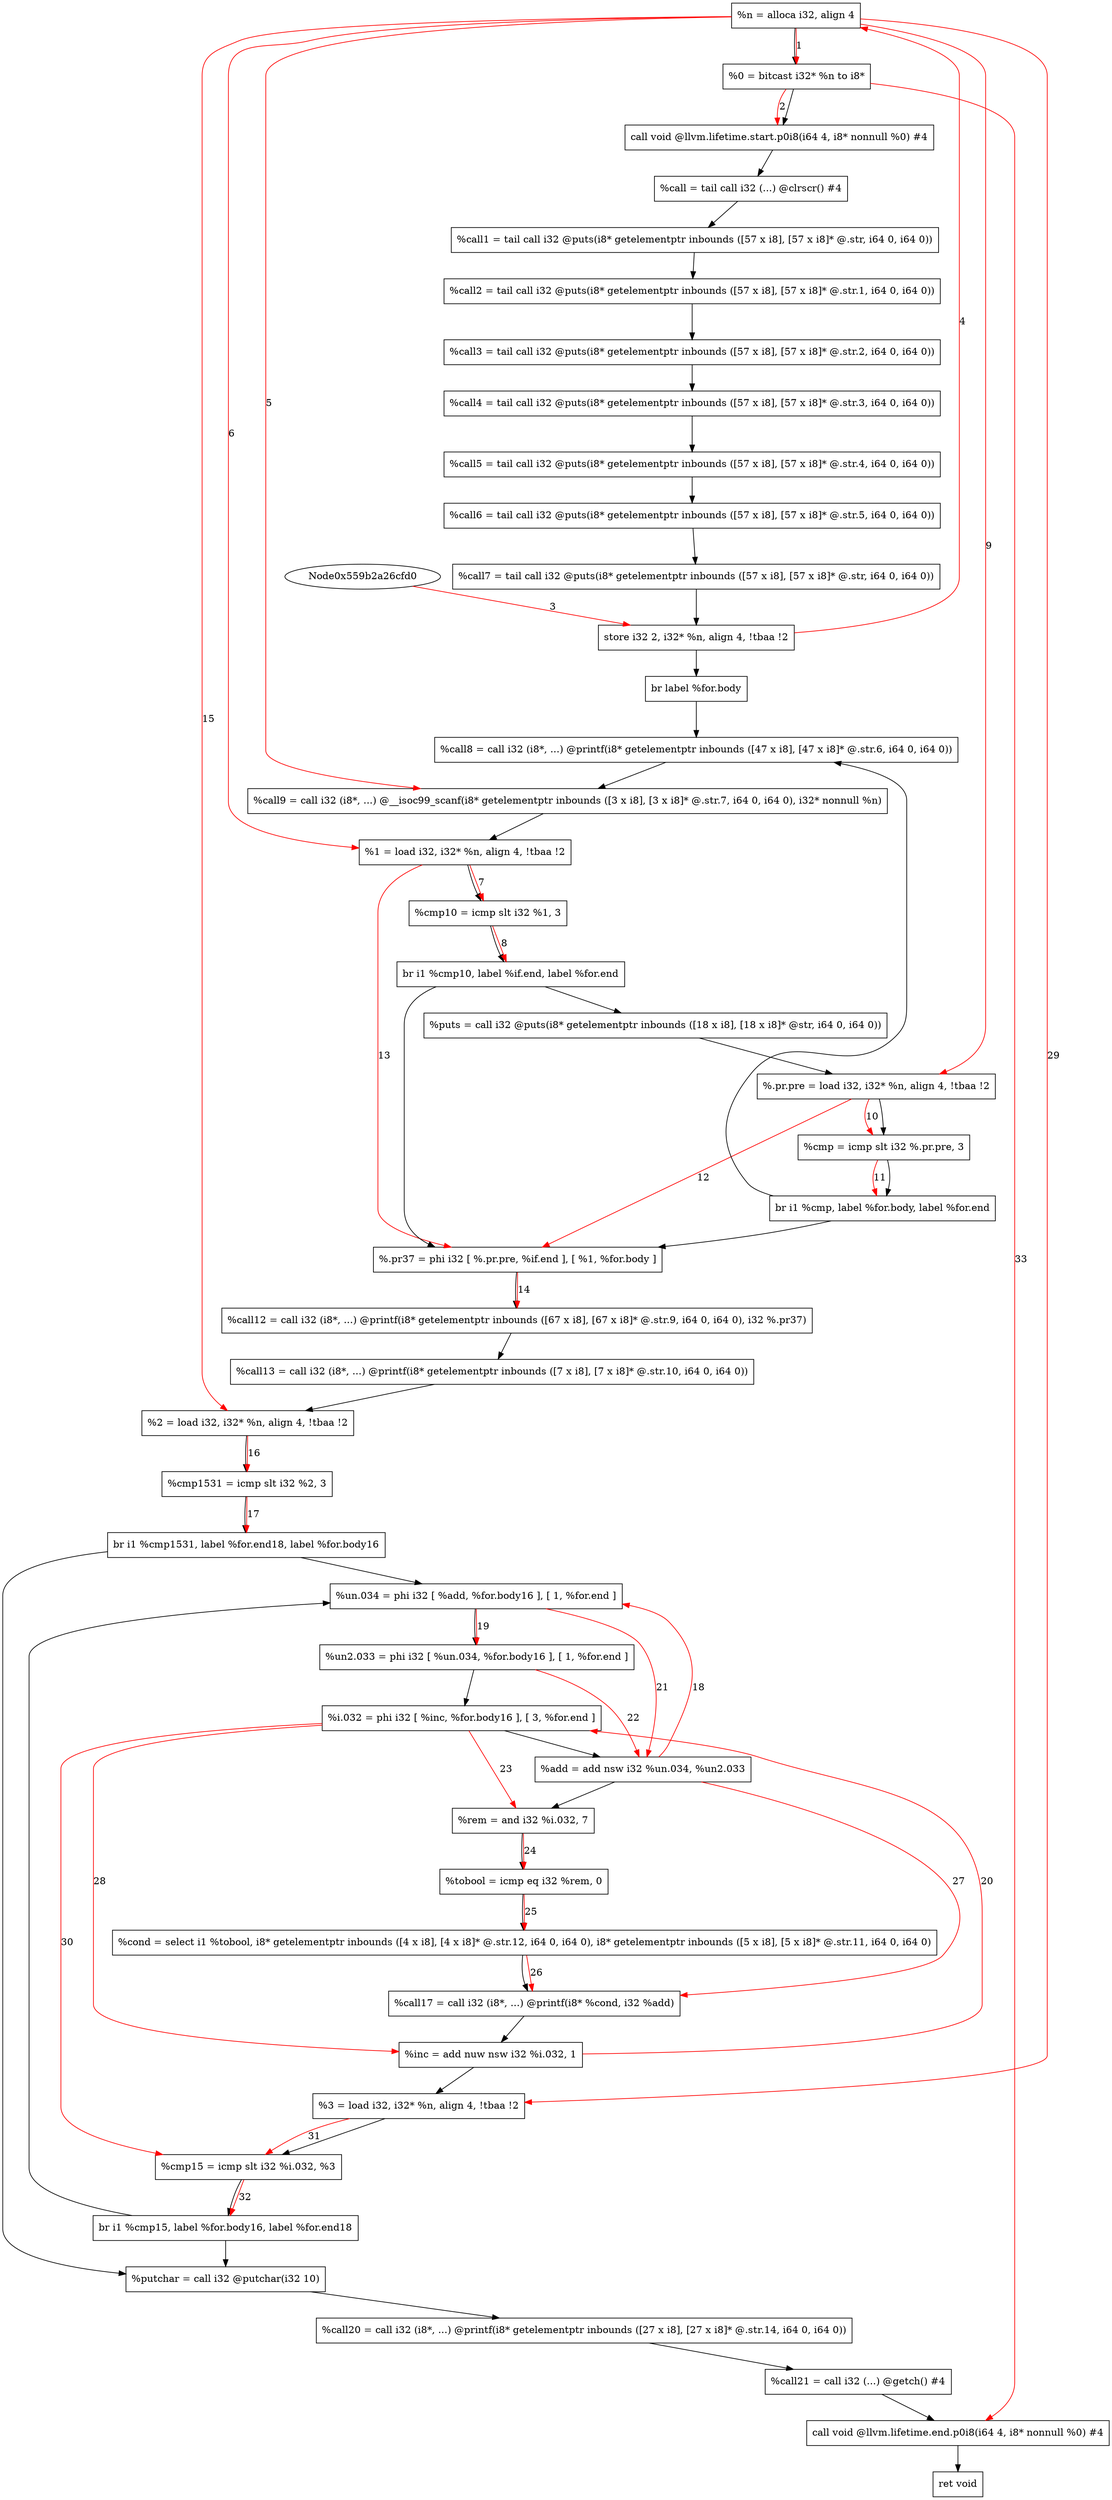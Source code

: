 digraph "CDFG for'func' function" {
	Node0x559b2a26b608[shape=record, label="  %n = alloca i32, align 4"]
	Node0x559b2a26bcc8[shape=record, label="  %0 = bitcast i32* %n to i8*"]
	Node0x559b2a26c128[shape=record, label="  call void @llvm.lifetime.start.p0i8(i64 4, i8* nonnull %0) #4"]
	Node0x559b2a26c288[shape=record, label="  %call = tail call i32 (...) @clrscr() #4"]
	Node0x559b2a26c6f0[shape=record, label="  %call1 = tail call i32 @puts(i8* getelementptr inbounds ([57 x i8], [57 x i8]* @.str, i64 0, i64 0))"]
	Node0x559b2a26c880[shape=record, label="  %call2 = tail call i32 @puts(i8* getelementptr inbounds ([57 x i8], [57 x i8]* @.str.1, i64 0, i64 0))"]
	Node0x559b2a26c9f0[shape=record, label="  %call3 = tail call i32 @puts(i8* getelementptr inbounds ([57 x i8], [57 x i8]* @.str.2, i64 0, i64 0))"]
	Node0x559b2a26cb60[shape=record, label="  %call4 = tail call i32 @puts(i8* getelementptr inbounds ([57 x i8], [57 x i8]* @.str.3, i64 0, i64 0))"]
	Node0x559b2a26ccd0[shape=record, label="  %call5 = tail call i32 @puts(i8* getelementptr inbounds ([57 x i8], [57 x i8]* @.str.4, i64 0, i64 0))"]
	Node0x559b2a26ce40[shape=record, label="  %call6 = tail call i32 @puts(i8* getelementptr inbounds ([57 x i8], [57 x i8]* @.str.5, i64 0, i64 0))"]
	Node0x559b2a26cf30[shape=record, label="  %call7 = tail call i32 @puts(i8* getelementptr inbounds ([57 x i8], [57 x i8]* @.str, i64 0, i64 0))"]
	Node0x559b2a26d030[shape=record, label="  store i32 2, i32* %n, align 4, !tbaa !2"]
	Node0x559b2a26e028[shape=record, label="  br label %for.body"]
	Node0x559b2a26e170[shape=record, label="  %call8 = call i32 (i8*, ...) @printf(i8* getelementptr inbounds ([47 x i8], [47 x i8]* @.str.6, i64 0, i64 0))"]
	Node0x559b2a26e3d8[shape=record, label="  %call9 = call i32 (i8*, ...) @__isoc99_scanf(i8* getelementptr inbounds ([3 x i8], [3 x i8]* @.str.7, i64 0, i64 0), i32* nonnull %n)"]
	Node0x559b2a26e638[shape=record, label="  %1 = load i32, i32* %n, align 4, !tbaa !2"]
	Node0x559b2a26ed10[shape=record, label="  %cmp10 = icmp slt i32 %1, 3"]
	Node0x559b2a26ef38[shape=record, label="  br i1 %cmp10, label %if.end, label %for.end"]
	Node0x559b2a26f050[shape=record, label="  %puts = call i32 @puts(i8* getelementptr inbounds ([18 x i8], [18 x i8]* @str, i64 0, i64 0))"]
	Node0x559b2a26edd8[shape=record, label="  %.pr.pre = load i32, i32* %n, align 4, !tbaa !2"]
	Node0x559b2a26f140[shape=record, label="  %cmp = icmp slt i32 %.pr.pre, 3"]
	Node0x559b2a26f1e8[shape=record, label="  br i1 %cmp, label %for.body, label %for.end"]
	Node0x559b2a26f238[shape=record, label="  %.pr37 = phi i32 [ %.pr.pre, %if.end ], [ %1, %for.body ]"]
	Node0x559b2a26f3d8[shape=record, label="  %call12 = call i32 (i8*, ...) @printf(i8* getelementptr inbounds ([67 x i8], [67 x i8]* @.str.9, i64 0, i64 0), i32 %.pr37)"]
	Node0x559b2a26f550[shape=record, label="  %call13 = call i32 (i8*, ...) @printf(i8* getelementptr inbounds ([7 x i8], [7 x i8]* @.str.10, i64 0, i64 0))"]
	Node0x559b2a26eea8[shape=record, label="  %2 = load i32, i32* %n, align 4, !tbaa !2"]
	Node0x559b2a26f650[shape=record, label="  %cmp1531 = icmp slt i32 %2, 3"]
	Node0x559b2a26fbb8[shape=record, label="  br i1 %cmp1531, label %for.end18, label %for.body16"]
	Node0x559b2a26fc58[shape=record, label="  %un.034 = phi i32 [ %add, %for.body16 ], [ 1, %for.end ]"]
	Node0x559b2a26fd18[shape=record, label="  %un2.033 = phi i32 [ %un.034, %for.body16 ], [ 1, %for.end ]"]
	Node0x559b2a270698[shape=record, label="  %i.032 = phi i32 [ %inc, %for.body16 ], [ 3, %for.end ]"]
	Node0x559b2a270780[shape=record, label="  %add = add nsw i32 %un.034, %un2.033"]
	Node0x559b2a2707f0[shape=record, label="  %rem = and i32 %i.032, 7"]
	Node0x559b2a2708b0[shape=record, label="  %tobool = icmp eq i32 %rem, 0"]
	Node0x559b2a270a78[shape=record, label="  %cond = select i1 %tobool, i8* getelementptr inbounds ([4 x i8], [4 x i8]* @.str.12, i64 0, i64 0), i8* getelementptr inbounds ([5 x i8], [5 x i8]* @.str.11, i64 0, i64 0)"]
	Node0x559b2a270b08[shape=record, label="  %call17 = call i32 (i8*, ...) @printf(i8* %cond, i32 %add)"]
	Node0x559b2a270c00[shape=record, label="  %inc = add nuw nsw i32 %i.032, 1"]
	Node0x559b2a270648[shape=record, label="  %3 = load i32, i32* %n, align 4, !tbaa !2"]
	Node0x559b2a270c70[shape=record, label="  %cmp15 = icmp slt i32 %i.032, %3"]
	Node0x559b2a270d18[shape=record, label="  br i1 %cmp15, label %for.body16, label %for.end18"]
	Node0x559b2a270e70[shape=record, label="  %putchar = call i32 @putchar(i32 10)"]
	Node0x559b2a271000[shape=record, label="  %call20 = call i32 (i8*, ...) @printf(i8* getelementptr inbounds ([27 x i8], [27 x i8]* @.str.14, i64 0, i64 0))"]
	Node0x559b2a2711b8[shape=record, label="  %call21 = call i32 (...) @getch() #4"]
	Node0x559b2a2714a8[shape=record, label="  call void @llvm.lifetime.end.p0i8(i64 4, i8* nonnull %0) #4"]
	Node0x559b2a271550[shape=record, label="  ret void"]
	Node0x559b2a26b608 -> Node0x559b2a26bcc8
	Node0x559b2a26bcc8 -> Node0x559b2a26c128
	Node0x559b2a26c128 -> Node0x559b2a26c288
	Node0x559b2a26c288 -> Node0x559b2a26c6f0
	Node0x559b2a26c6f0 -> Node0x559b2a26c880
	Node0x559b2a26c880 -> Node0x559b2a26c9f0
	Node0x559b2a26c9f0 -> Node0x559b2a26cb60
	Node0x559b2a26cb60 -> Node0x559b2a26ccd0
	Node0x559b2a26ccd0 -> Node0x559b2a26ce40
	Node0x559b2a26ce40 -> Node0x559b2a26cf30
	Node0x559b2a26cf30 -> Node0x559b2a26d030
	Node0x559b2a26d030 -> Node0x559b2a26e028
	Node0x559b2a26e028 -> Node0x559b2a26e170
	Node0x559b2a26e170 -> Node0x559b2a26e3d8
	Node0x559b2a26e3d8 -> Node0x559b2a26e638
	Node0x559b2a26e638 -> Node0x559b2a26ed10
	Node0x559b2a26ed10 -> Node0x559b2a26ef38
	Node0x559b2a26ef38 -> Node0x559b2a26f050
	Node0x559b2a26ef38 -> Node0x559b2a26f238
	Node0x559b2a26f050 -> Node0x559b2a26edd8
	Node0x559b2a26edd8 -> Node0x559b2a26f140
	Node0x559b2a26f140 -> Node0x559b2a26f1e8
	Node0x559b2a26f1e8 -> Node0x559b2a26e170
	Node0x559b2a26f1e8 -> Node0x559b2a26f238
	Node0x559b2a26f238 -> Node0x559b2a26f3d8
	Node0x559b2a26f3d8 -> Node0x559b2a26f550
	Node0x559b2a26f550 -> Node0x559b2a26eea8
	Node0x559b2a26eea8 -> Node0x559b2a26f650
	Node0x559b2a26f650 -> Node0x559b2a26fbb8
	Node0x559b2a26fbb8 -> Node0x559b2a270e70
	Node0x559b2a26fbb8 -> Node0x559b2a26fc58
	Node0x559b2a26fc58 -> Node0x559b2a26fd18
	Node0x559b2a26fd18 -> Node0x559b2a270698
	Node0x559b2a270698 -> Node0x559b2a270780
	Node0x559b2a270780 -> Node0x559b2a2707f0
	Node0x559b2a2707f0 -> Node0x559b2a2708b0
	Node0x559b2a2708b0 -> Node0x559b2a270a78
	Node0x559b2a270a78 -> Node0x559b2a270b08
	Node0x559b2a270b08 -> Node0x559b2a270c00
	Node0x559b2a270c00 -> Node0x559b2a270648
	Node0x559b2a270648 -> Node0x559b2a270c70
	Node0x559b2a270c70 -> Node0x559b2a270d18
	Node0x559b2a270d18 -> Node0x559b2a26fc58
	Node0x559b2a270d18 -> Node0x559b2a270e70
	Node0x559b2a270e70 -> Node0x559b2a271000
	Node0x559b2a271000 -> Node0x559b2a2711b8
	Node0x559b2a2711b8 -> Node0x559b2a2714a8
	Node0x559b2a2714a8 -> Node0x559b2a271550
edge [color=red]
	Node0x559b2a26b608 -> Node0x559b2a26bcc8[label="1"]
	Node0x559b2a26bcc8 -> Node0x559b2a26c128[label="2"]
	Node0x559b2a26cfd0 -> Node0x559b2a26d030[label="3"]
	Node0x559b2a26d030 -> Node0x559b2a26b608[label="4"]
	Node0x559b2a26b608 -> Node0x559b2a26e3d8[label="5"]
	Node0x559b2a26b608 -> Node0x559b2a26e638[label="6"]
	Node0x559b2a26e638 -> Node0x559b2a26ed10[label="7"]
	Node0x559b2a26ed10 -> Node0x559b2a26ef38[label="8"]
	Node0x559b2a26b608 -> Node0x559b2a26edd8[label="9"]
	Node0x559b2a26edd8 -> Node0x559b2a26f140[label="10"]
	Node0x559b2a26f140 -> Node0x559b2a26f1e8[label="11"]
	Node0x559b2a26edd8 -> Node0x559b2a26f238[label="12"]
	Node0x559b2a26e638 -> Node0x559b2a26f238[label="13"]
	Node0x559b2a26f238 -> Node0x559b2a26f3d8[label="14"]
	Node0x559b2a26b608 -> Node0x559b2a26eea8[label="15"]
	Node0x559b2a26eea8 -> Node0x559b2a26f650[label="16"]
	Node0x559b2a26f650 -> Node0x559b2a26fbb8[label="17"]
	Node0x559b2a270780 -> Node0x559b2a26fc58[label="18"]
	Node0x559b2a26fc58 -> Node0x559b2a26fd18[label="19"]
	Node0x559b2a270c00 -> Node0x559b2a270698[label="20"]
	Node0x559b2a26fc58 -> Node0x559b2a270780[label="21"]
	Node0x559b2a26fd18 -> Node0x559b2a270780[label="22"]
	Node0x559b2a270698 -> Node0x559b2a2707f0[label="23"]
	Node0x559b2a2707f0 -> Node0x559b2a2708b0[label="24"]
	Node0x559b2a2708b0 -> Node0x559b2a270a78[label="25"]
	Node0x559b2a270a78 -> Node0x559b2a270b08[label="26"]
	Node0x559b2a270780 -> Node0x559b2a270b08[label="27"]
	Node0x559b2a270698 -> Node0x559b2a270c00[label="28"]
	Node0x559b2a26b608 -> Node0x559b2a270648[label="29"]
	Node0x559b2a270698 -> Node0x559b2a270c70[label="30"]
	Node0x559b2a270648 -> Node0x559b2a270c70[label="31"]
	Node0x559b2a270c70 -> Node0x559b2a270d18[label="32"]
	Node0x559b2a26bcc8 -> Node0x559b2a2714a8[label="33"]
}
